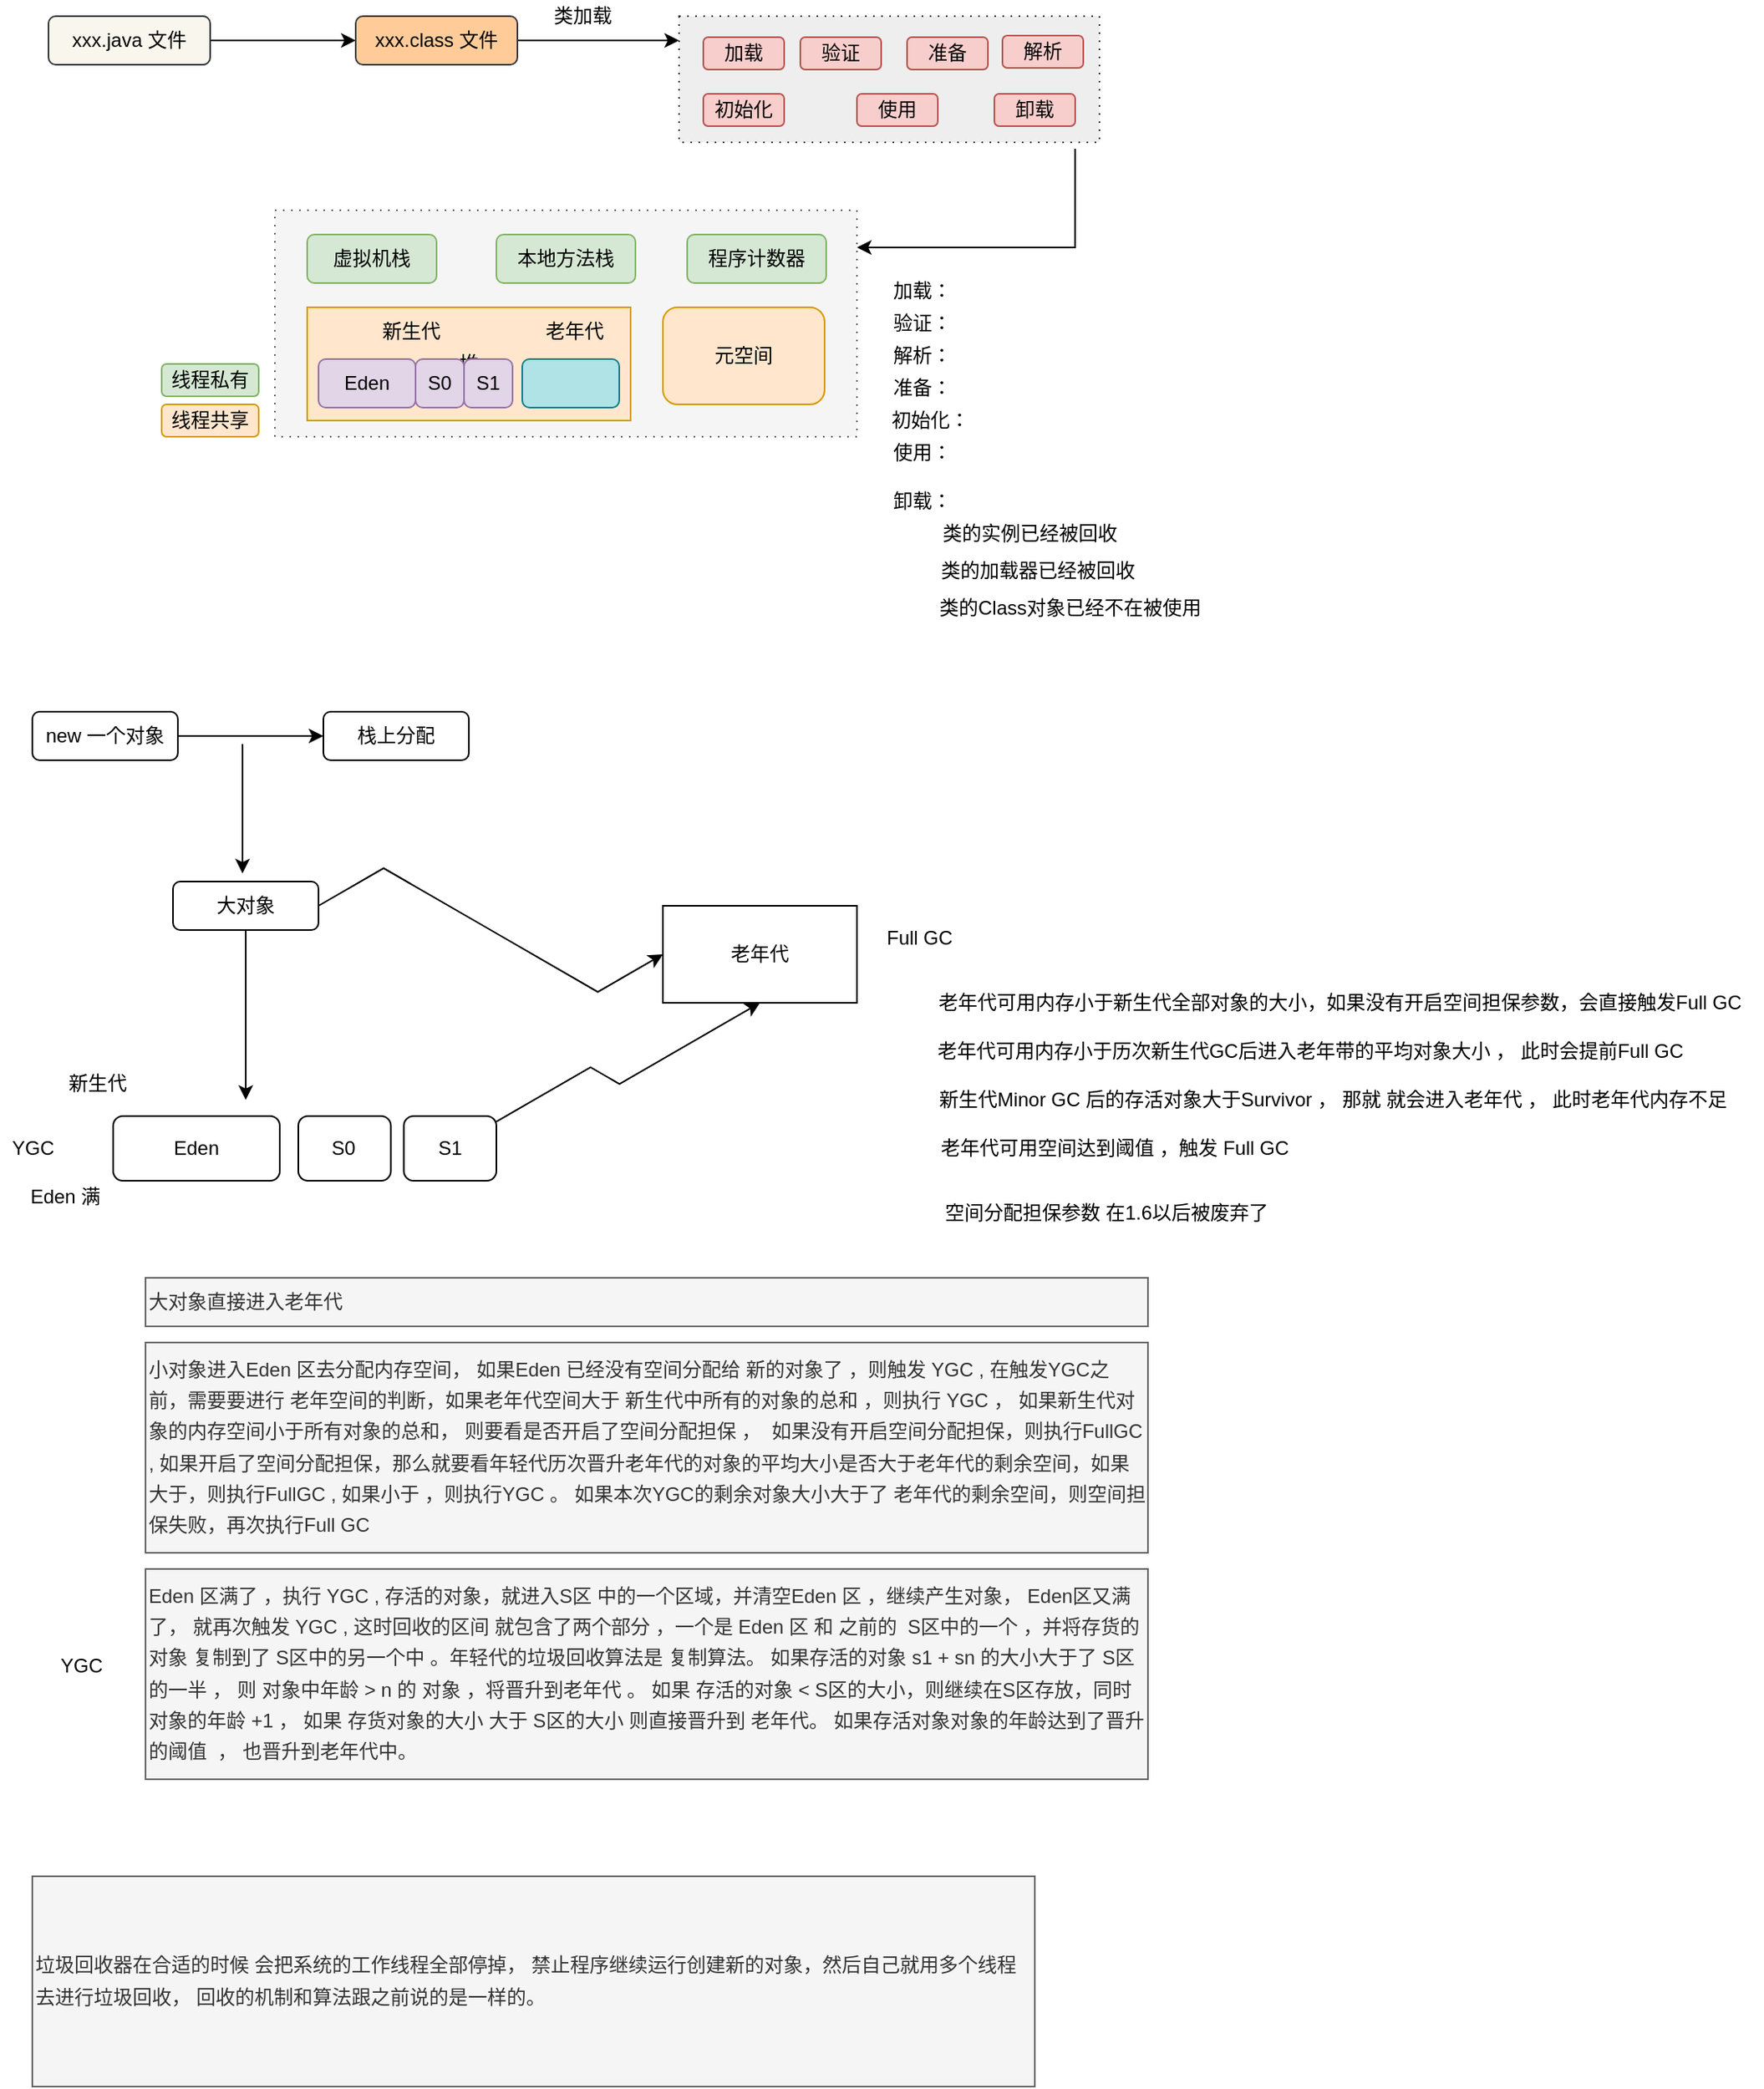 <mxfile version="14.8.3" type="github" pages="3">
  <diagram id="AmMhCL5ko8pbZrgD_9A5" name="原理知识">
    <mxGraphModel dx="866" dy="522" grid="1" gridSize="10" guides="1" tooltips="1" connect="1" arrows="1" fold="1" page="1" pageScale="1" pageWidth="827" pageHeight="1169" math="0" shadow="0">
      <root>
        <mxCell id="0" />
        <mxCell id="1" parent="0" />
        <mxCell id="PQV-pVrRZlmo7M8hPWrU-19" value="" style="rounded=0;whiteSpace=wrap;html=1;dashed=1;dashPattern=1 4;fillColor=#f5f5f5;strokeColor=#666666;fontColor=#333333;" parent="1" vertex="1">
          <mxGeometry x="190" y="170" width="360" height="140" as="geometry" />
        </mxCell>
        <mxCell id="PQV-pVrRZlmo7M8hPWrU-2" style="edgeStyle=orthogonalEdgeStyle;rounded=0;orthogonalLoop=1;jettySize=auto;html=1;exitX=1;exitY=0.5;exitDx=0;exitDy=0;" parent="1" source="PQV-pVrRZlmo7M8hPWrU-1" edge="1">
          <mxGeometry relative="1" as="geometry">
            <mxPoint x="240" y="65" as="targetPoint" />
          </mxGeometry>
        </mxCell>
        <mxCell id="PQV-pVrRZlmo7M8hPWrU-1" value="xxx.java 文件" style="rounded=1;whiteSpace=wrap;html=1;fillColor=#f9f7ed;strokeColor=#36393d;" parent="1" vertex="1">
          <mxGeometry x="50" y="50" width="100" height="30" as="geometry" />
        </mxCell>
        <mxCell id="PQV-pVrRZlmo7M8hPWrU-4" style="edgeStyle=orthogonalEdgeStyle;rounded=0;orthogonalLoop=1;jettySize=auto;html=1;" parent="1" source="PQV-pVrRZlmo7M8hPWrU-3" edge="1">
          <mxGeometry relative="1" as="geometry">
            <mxPoint x="440" y="65" as="targetPoint" />
          </mxGeometry>
        </mxCell>
        <mxCell id="PQV-pVrRZlmo7M8hPWrU-3" value="xxx.class 文件" style="rounded=1;whiteSpace=wrap;html=1;fillColor=#ffcc99;strokeColor=#36393d;" parent="1" vertex="1">
          <mxGeometry x="240" y="50" width="100" height="30" as="geometry" />
        </mxCell>
        <mxCell id="PQV-pVrRZlmo7M8hPWrU-29" style="edgeStyle=orthogonalEdgeStyle;rounded=0;orthogonalLoop=1;jettySize=auto;html=1;exitX=0.942;exitY=1.051;exitDx=0;exitDy=0;entryX=1;entryY=0.164;entryDx=0;entryDy=0;entryPerimeter=0;exitPerimeter=0;" parent="1" source="PQV-pVrRZlmo7M8hPWrU-5" target="PQV-pVrRZlmo7M8hPWrU-19" edge="1">
          <mxGeometry relative="1" as="geometry">
            <Array as="points">
              <mxPoint x="685" y="193" />
            </Array>
          </mxGeometry>
        </mxCell>
        <mxCell id="PQV-pVrRZlmo7M8hPWrU-5" value="" style="rounded=0;whiteSpace=wrap;html=1;dashed=1;dashPattern=1 4;fillColor=#eeeeee;strokeColor=#36393d;" parent="1" vertex="1">
          <mxGeometry x="440" y="50" width="260" height="78" as="geometry" />
        </mxCell>
        <mxCell id="PQV-pVrRZlmo7M8hPWrU-6" value="类加载" style="text;html=1;align=center;verticalAlign=middle;resizable=0;points=[];autosize=1;strokeColor=none;" parent="1" vertex="1">
          <mxGeometry x="355" y="40" width="50" height="20" as="geometry" />
        </mxCell>
        <mxCell id="PQV-pVrRZlmo7M8hPWrU-7" value="加载" style="rounded=1;whiteSpace=wrap;html=1;fillColor=#f8cecc;strokeColor=#b85450;" parent="1" vertex="1">
          <mxGeometry x="455" y="63" width="50" height="20" as="geometry" />
        </mxCell>
        <mxCell id="PQV-pVrRZlmo7M8hPWrU-8" value="验证" style="rounded=1;whiteSpace=wrap;html=1;fillColor=#f8cecc;strokeColor=#b85450;" parent="1" vertex="1">
          <mxGeometry x="515" y="63" width="50" height="20" as="geometry" />
        </mxCell>
        <mxCell id="PQV-pVrRZlmo7M8hPWrU-9" value="解析" style="rounded=1;whiteSpace=wrap;html=1;fillColor=#f8cecc;strokeColor=#b85450;" parent="1" vertex="1">
          <mxGeometry x="640" y="62" width="50" height="20" as="geometry" />
        </mxCell>
        <mxCell id="PQV-pVrRZlmo7M8hPWrU-10" value="准备" style="rounded=1;whiteSpace=wrap;html=1;fillColor=#f8cecc;strokeColor=#b85450;" parent="1" vertex="1">
          <mxGeometry x="581" y="63" width="50" height="20" as="geometry" />
        </mxCell>
        <mxCell id="PQV-pVrRZlmo7M8hPWrU-11" value="初始化" style="rounded=1;whiteSpace=wrap;html=1;fillColor=#f8cecc;strokeColor=#b85450;" parent="1" vertex="1">
          <mxGeometry x="455" y="98" width="50" height="20" as="geometry" />
        </mxCell>
        <mxCell id="PQV-pVrRZlmo7M8hPWrU-12" value="使用" style="rounded=1;whiteSpace=wrap;html=1;fillColor=#f8cecc;strokeColor=#b85450;" parent="1" vertex="1">
          <mxGeometry x="550" y="98" width="50" height="20" as="geometry" />
        </mxCell>
        <mxCell id="PQV-pVrRZlmo7M8hPWrU-13" value="卸载" style="rounded=1;whiteSpace=wrap;html=1;fillColor=#f8cecc;strokeColor=#b85450;" parent="1" vertex="1">
          <mxGeometry x="635" y="98" width="50" height="20" as="geometry" />
        </mxCell>
        <mxCell id="PQV-pVrRZlmo7M8hPWrU-14" value="虚拟机栈" style="rounded=1;whiteSpace=wrap;html=1;fillColor=#d5e8d4;strokeColor=#82b366;" parent="1" vertex="1">
          <mxGeometry x="210" y="185" width="80" height="30" as="geometry" />
        </mxCell>
        <mxCell id="PQV-pVrRZlmo7M8hPWrU-15" value="本地方法栈" style="rounded=1;whiteSpace=wrap;html=1;fillColor=#d5e8d4;strokeColor=#82b366;" parent="1" vertex="1">
          <mxGeometry x="327" y="185" width="86" height="30" as="geometry" />
        </mxCell>
        <mxCell id="PQV-pVrRZlmo7M8hPWrU-16" value="程序计数器" style="rounded=1;whiteSpace=wrap;html=1;fillColor=#d5e8d4;strokeColor=#82b366;" parent="1" vertex="1">
          <mxGeometry x="445" y="185" width="86" height="30" as="geometry" />
        </mxCell>
        <mxCell id="PQV-pVrRZlmo7M8hPWrU-17" value="堆" style="rounded=0;whiteSpace=wrap;html=1;fillColor=#ffe6cc;strokeColor=#d79b00;" parent="1" vertex="1">
          <mxGeometry x="210" y="230" width="200" height="70" as="geometry" />
        </mxCell>
        <mxCell id="PQV-pVrRZlmo7M8hPWrU-18" value="元空间" style="rounded=1;whiteSpace=wrap;html=1;fillColor=#ffe6cc;strokeColor=#d79b00;" parent="1" vertex="1">
          <mxGeometry x="430" y="230" width="100" height="60" as="geometry" />
        </mxCell>
        <mxCell id="PQV-pVrRZlmo7M8hPWrU-23" value="" style="group" parent="1" vertex="1" connectable="0">
          <mxGeometry x="217" y="262" width="120" height="30" as="geometry" />
        </mxCell>
        <mxCell id="PQV-pVrRZlmo7M8hPWrU-20" value="Eden" style="rounded=1;whiteSpace=wrap;html=1;fillColor=#e1d5e7;strokeColor=#9673a6;" parent="PQV-pVrRZlmo7M8hPWrU-23" vertex="1">
          <mxGeometry width="60" height="30" as="geometry" />
        </mxCell>
        <mxCell id="PQV-pVrRZlmo7M8hPWrU-21" value="S0" style="rounded=1;whiteSpace=wrap;html=1;fillColor=#e1d5e7;strokeColor=#9673a6;" parent="PQV-pVrRZlmo7M8hPWrU-23" vertex="1">
          <mxGeometry x="60" width="30" height="30" as="geometry" />
        </mxCell>
        <mxCell id="PQV-pVrRZlmo7M8hPWrU-22" value="S1" style="rounded=1;whiteSpace=wrap;html=1;fillColor=#e1d5e7;strokeColor=#9673a6;" parent="PQV-pVrRZlmo7M8hPWrU-23" vertex="1">
          <mxGeometry x="90" width="30" height="30" as="geometry" />
        </mxCell>
        <mxCell id="PQV-pVrRZlmo7M8hPWrU-24" value="" style="rounded=1;whiteSpace=wrap;html=1;fillColor=#b0e3e6;strokeColor=#0e8088;" parent="1" vertex="1">
          <mxGeometry x="343" y="262" width="60" height="30" as="geometry" />
        </mxCell>
        <mxCell id="PQV-pVrRZlmo7M8hPWrU-25" value="老年代" style="text;html=1;align=center;verticalAlign=middle;resizable=0;points=[];autosize=1;strokeColor=none;" parent="1" vertex="1">
          <mxGeometry x="350" y="235" width="50" height="20" as="geometry" />
        </mxCell>
        <mxCell id="PQV-pVrRZlmo7M8hPWrU-26" value="新生代" style="text;html=1;align=center;verticalAlign=middle;resizable=0;points=[];autosize=1;strokeColor=none;" parent="1" vertex="1">
          <mxGeometry x="249" y="235" width="50" height="20" as="geometry" />
        </mxCell>
        <mxCell id="PQV-pVrRZlmo7M8hPWrU-27" value="线程私有" style="rounded=1;whiteSpace=wrap;html=1;fillColor=#d5e8d4;strokeColor=#82b366;" parent="1" vertex="1">
          <mxGeometry x="120" y="265" width="60" height="20" as="geometry" />
        </mxCell>
        <mxCell id="PQV-pVrRZlmo7M8hPWrU-28" value="线程共享" style="rounded=1;whiteSpace=wrap;html=1;fillColor=#ffe6cc;strokeColor=#d79b00;" parent="1" vertex="1">
          <mxGeometry x="120" y="290" width="60" height="20" as="geometry" />
        </mxCell>
        <mxCell id="PQV-pVrRZlmo7M8hPWrU-31" value="加载：" style="text;html=1;align=center;verticalAlign=middle;resizable=0;points=[];autosize=1;strokeColor=none;" parent="1" vertex="1">
          <mxGeometry x="565" y="210" width="50" height="20" as="geometry" />
        </mxCell>
        <mxCell id="PQV-pVrRZlmo7M8hPWrU-32" value="验证：" style="text;html=1;align=center;verticalAlign=middle;resizable=0;points=[];autosize=1;strokeColor=none;" parent="1" vertex="1">
          <mxGeometry x="565" y="230" width="50" height="20" as="geometry" />
        </mxCell>
        <mxCell id="PQV-pVrRZlmo7M8hPWrU-33" value="解析：" style="text;html=1;align=center;verticalAlign=middle;resizable=0;points=[];autosize=1;strokeColor=none;" parent="1" vertex="1">
          <mxGeometry x="565" y="250" width="50" height="20" as="geometry" />
        </mxCell>
        <mxCell id="PQV-pVrRZlmo7M8hPWrU-34" value="准备：" style="text;html=1;align=center;verticalAlign=middle;resizable=0;points=[];autosize=1;strokeColor=none;" parent="1" vertex="1">
          <mxGeometry x="565" y="270" width="50" height="20" as="geometry" />
        </mxCell>
        <mxCell id="PQV-pVrRZlmo7M8hPWrU-35" value="初始化：" style="text;html=1;align=center;verticalAlign=middle;resizable=0;points=[];autosize=1;strokeColor=none;" parent="1" vertex="1">
          <mxGeometry x="565" y="290" width="60" height="20" as="geometry" />
        </mxCell>
        <mxCell id="PQV-pVrRZlmo7M8hPWrU-36" value="使用：" style="text;html=1;align=center;verticalAlign=middle;resizable=0;points=[];autosize=1;strokeColor=none;" parent="1" vertex="1">
          <mxGeometry x="565" y="310" width="50" height="20" as="geometry" />
        </mxCell>
        <mxCell id="PQV-pVrRZlmo7M8hPWrU-37" value="卸载：" style="text;html=1;align=center;verticalAlign=middle;resizable=0;points=[];autosize=1;strokeColor=none;" parent="1" vertex="1">
          <mxGeometry x="565" y="340" width="50" height="20" as="geometry" />
        </mxCell>
        <mxCell id="PQV-pVrRZlmo7M8hPWrU-38" value="类的实例已经被回收" style="text;html=1;align=center;verticalAlign=middle;whiteSpace=wrap;rounded=0;strokeWidth=0;" parent="1" vertex="1">
          <mxGeometry x="597" y="360" width="120" height="20" as="geometry" />
        </mxCell>
        <mxCell id="PQV-pVrRZlmo7M8hPWrU-39" value="类的加载器已经被回收" style="text;html=1;align=center;verticalAlign=middle;whiteSpace=wrap;rounded=0;strokeWidth=0;" parent="1" vertex="1">
          <mxGeometry x="597" y="383" width="130" height="20" as="geometry" />
        </mxCell>
        <mxCell id="PQV-pVrRZlmo7M8hPWrU-40" value="类的Class对象已经不在被使用" style="text;html=1;align=center;verticalAlign=middle;whiteSpace=wrap;rounded=0;strokeWidth=0;" parent="1" vertex="1">
          <mxGeometry x="597" y="406" width="170" height="20" as="geometry" />
        </mxCell>
        <mxCell id="M2nbLfg0sGjswrngjmOb-2" style="edgeStyle=orthogonalEdgeStyle;rounded=0;orthogonalLoop=1;jettySize=auto;html=1;exitX=1;exitY=0.5;exitDx=0;exitDy=0;" parent="1" source="M2nbLfg0sGjswrngjmOb-1" edge="1">
          <mxGeometry relative="1" as="geometry">
            <mxPoint x="220" y="495" as="targetPoint" />
          </mxGeometry>
        </mxCell>
        <mxCell id="M2nbLfg0sGjswrngjmOb-1" value="new 一个对象" style="rounded=1;whiteSpace=wrap;html=1;" parent="1" vertex="1">
          <mxGeometry x="40" y="480" width="90" height="30" as="geometry" />
        </mxCell>
        <mxCell id="M2nbLfg0sGjswrngjmOb-4" value="栈上分配" style="rounded=1;whiteSpace=wrap;html=1;" parent="1" vertex="1">
          <mxGeometry x="220" y="480" width="90" height="30" as="geometry" />
        </mxCell>
        <mxCell id="M2nbLfg0sGjswrngjmOb-5" value="" style="endArrow=classic;html=1;" parent="1" edge="1">
          <mxGeometry width="50" height="50" relative="1" as="geometry">
            <mxPoint x="170" y="500" as="sourcePoint" />
            <mxPoint x="170" y="580" as="targetPoint" />
          </mxGeometry>
        </mxCell>
        <mxCell id="M2nbLfg0sGjswrngjmOb-8" style="edgeStyle=orthogonalEdgeStyle;rounded=0;orthogonalLoop=1;jettySize=auto;html=1;exitX=0.5;exitY=1;exitDx=0;exitDy=0;" parent="1" source="M2nbLfg0sGjswrngjmOb-6" edge="1">
          <mxGeometry relative="1" as="geometry">
            <mxPoint x="172" y="720" as="targetPoint" />
          </mxGeometry>
        </mxCell>
        <mxCell id="M2nbLfg0sGjswrngjmOb-15" style="edgeStyle=isometricEdgeStyle;rounded=0;orthogonalLoop=1;jettySize=auto;html=1;exitX=1;exitY=0.5;exitDx=0;exitDy=0;entryX=0;entryY=0.5;entryDx=0;entryDy=0;" parent="1" source="M2nbLfg0sGjswrngjmOb-6" target="M2nbLfg0sGjswrngjmOb-7" edge="1">
          <mxGeometry relative="1" as="geometry" />
        </mxCell>
        <mxCell id="M2nbLfg0sGjswrngjmOb-6" value="大对象" style="rounded=1;whiteSpace=wrap;html=1;" parent="1" vertex="1">
          <mxGeometry x="127" y="585" width="90" height="30" as="geometry" />
        </mxCell>
        <mxCell id="M2nbLfg0sGjswrngjmOb-7" value="老年代" style="rounded=0;whiteSpace=wrap;html=1;" parent="1" vertex="1">
          <mxGeometry x="430" y="600" width="120" height="60" as="geometry" />
        </mxCell>
        <mxCell id="M2nbLfg0sGjswrngjmOb-10" value="新生代" style="text;html=1;align=center;verticalAlign=middle;resizable=0;points=[];autosize=1;strokeColor=none;" parent="1" vertex="1">
          <mxGeometry x="55" y="700" width="50" height="20" as="geometry" />
        </mxCell>
        <mxCell id="M2nbLfg0sGjswrngjmOb-13" value="大对象直接进入老年代" style="text;html=1;strokeColor=#666666;fillColor=#f5f5f5;align=left;verticalAlign=middle;whiteSpace=wrap;rounded=0;fontColor=#333333;" parent="1" vertex="1">
          <mxGeometry x="110" y="830" width="620" height="30" as="geometry" />
        </mxCell>
        <mxCell id="M2nbLfg0sGjswrngjmOb-14" value="&lt;p style=&quot;line-height: 160%&quot;&gt;小对象进入Eden 区去分配内存空间， 如果Eden 已经没有空间分配给 新的对象了 ，则触发 YGC , 在触发YGC之前，需要要进行 老年空间的判断，如果老年代空间大于 新生代中所有的对象的总和 ，则执行 YGC ， 如果新生代对象的内存空间小于所有对象的总和， 则要看是否开启了空间分配担保 ，&amp;nbsp; 如果没有开启空间分配担保，则执行FullGC , 如果开启了空间分配担保，那么就要看年轻代历次晋升老年代的对象的平均大小是否大于老年代的剩余空间，如果大于，则执行FullGC , 如果小于 ，则执行YGC 。 如果本次YGC的剩余对象大小大于了 老年代的剩余空间，则空间担保失败，再次执行Full GC&amp;nbsp;&lt;/p&gt;" style="text;html=1;strokeColor=#666666;fillColor=#f5f5f5;align=left;verticalAlign=middle;whiteSpace=wrap;rounded=0;fontColor=#333333;" parent="1" vertex="1">
          <mxGeometry x="110" y="870" width="620" height="130" as="geometry" />
        </mxCell>
        <mxCell id="M2nbLfg0sGjswrngjmOb-16" value="" style="group" parent="1" vertex="1" connectable="0">
          <mxGeometry x="90" y="730" width="237" height="40" as="geometry" />
        </mxCell>
        <mxCell id="M2nbLfg0sGjswrngjmOb-9" value="Eden" style="rounded=1;whiteSpace=wrap;html=1;" parent="M2nbLfg0sGjswrngjmOb-16" vertex="1">
          <mxGeometry width="103.043" height="40" as="geometry" />
        </mxCell>
        <mxCell id="M2nbLfg0sGjswrngjmOb-11" value="S0" style="rounded=1;whiteSpace=wrap;html=1;" parent="M2nbLfg0sGjswrngjmOb-16" vertex="1">
          <mxGeometry x="114.493" width="57.246" height="40" as="geometry" />
        </mxCell>
        <mxCell id="M2nbLfg0sGjswrngjmOb-12" value="S1" style="rounded=1;whiteSpace=wrap;html=1;" parent="M2nbLfg0sGjswrngjmOb-16" vertex="1">
          <mxGeometry x="179.754" width="57.246" height="40" as="geometry" />
        </mxCell>
        <mxCell id="M2nbLfg0sGjswrngjmOb-17" style="edgeStyle=isometricEdgeStyle;rounded=0;orthogonalLoop=1;jettySize=auto;html=1;entryX=0.5;entryY=1;entryDx=0;entryDy=0;" parent="1" source="M2nbLfg0sGjswrngjmOb-12" target="M2nbLfg0sGjswrngjmOb-7" edge="1">
          <mxGeometry relative="1" as="geometry" />
        </mxCell>
        <mxCell id="M2nbLfg0sGjswrngjmOb-18" value="&lt;p style=&quot;line-height: 160%&quot;&gt;Eden 区满了 ，执行 YGC , 存活的对象，就进入S区 中的一个区域，并清空Eden 区 ，继续产生对象， Eden区又满了， 就再次触发 YGC , 这时回收的区间 就包含了两个部分 ，一个是 Eden 区 和 之前的&amp;nbsp; S区中的一个 ，并将存货的对象 复制到了 S区中的另一个中 。年轻代的垃圾回收算法是 复制算法。 如果存活的对象 s1 + sn 的大小大于了 S区的一半 ， 则 对象中年龄 &amp;gt; n 的 对象 ，将晋升到老年代 。 如果 存活的对象 &amp;lt; S区的大小，则继续在S区存放，同时对象的年龄 +1 ， 如果 存货对象的大小 大于 S区的大小 则直接晋升到 老年代。 如果存活对象对象的年龄达到了晋升的阈值&amp;nbsp; ， 也晋升到老年代中。&lt;/p&gt;" style="text;html=1;strokeColor=#666666;fillColor=#f5f5f5;align=left;verticalAlign=middle;whiteSpace=wrap;rounded=0;fontColor=#333333;" parent="1" vertex="1">
          <mxGeometry x="110" y="1010" width="620" height="130" as="geometry" />
        </mxCell>
        <mxCell id="M2nbLfg0sGjswrngjmOb-19" value="YGC" style="text;html=1;align=center;verticalAlign=middle;resizable=0;points=[];autosize=1;strokeColor=none;" parent="1" vertex="1">
          <mxGeometry x="50" y="1060" width="40" height="20" as="geometry" />
        </mxCell>
        <mxCell id="M2nbLfg0sGjswrngjmOb-35" value="Full GC&amp;nbsp;" style="text;html=1;align=center;verticalAlign=middle;resizable=0;points=[];autosize=1;strokeColor=none;" parent="1" vertex="1">
          <mxGeometry x="560" y="610" width="60" height="20" as="geometry" />
        </mxCell>
        <mxCell id="M2nbLfg0sGjswrngjmOb-38" value="YGC" style="text;html=1;align=center;verticalAlign=middle;resizable=0;points=[];autosize=1;strokeColor=none;" parent="1" vertex="1">
          <mxGeometry x="20" y="740" width="40" height="20" as="geometry" />
        </mxCell>
        <mxCell id="M2nbLfg0sGjswrngjmOb-39" value="Eden 满" style="text;html=1;align=center;verticalAlign=middle;resizable=0;points=[];autosize=1;strokeColor=none;" parent="1" vertex="1">
          <mxGeometry x="30" y="770" width="60" height="20" as="geometry" />
        </mxCell>
        <mxCell id="6ygN8N_-m9w5AlkQJ7bZ-1" value="&lt;p style=&quot;line-height: 160%&quot;&gt;垃圾回收器在合适的时候 会把系统的工作线程全部停掉， 禁止程序继续运行创建新的对象，然后自己就用多个线程去进行垃圾回收， 回收的机制和算法跟之前说的是一样的。&lt;/p&gt;" style="text;html=1;strokeColor=#666666;fillColor=#f5f5f5;align=left;verticalAlign=middle;whiteSpace=wrap;rounded=0;fontColor=#333333;" parent="1" vertex="1">
          <mxGeometry x="40" y="1200" width="620" height="130" as="geometry" />
        </mxCell>
        <mxCell id="QQJCR0-cmzw8u14hlUtk-1" value="老年代可用内存小于新生代全部对象的大小，如果没有开启空间担保参数，会直接触发Full GC&amp;nbsp;" style="text;html=1;align=center;verticalAlign=middle;resizable=0;points=[];autosize=1;strokeColor=none;" parent="1" vertex="1">
          <mxGeometry x="590" y="650" width="520" height="20" as="geometry" />
        </mxCell>
        <mxCell id="QQJCR0-cmzw8u14hlUtk-2" value="老年代可用内存小于历次新生代GC后进入老年带的平均对象大小 ， 此时会提前Full GC" style="text;html=1;align=center;verticalAlign=middle;resizable=0;points=[];autosize=1;strokeColor=none;" parent="1" vertex="1">
          <mxGeometry x="590" y="680" width="480" height="20" as="geometry" />
        </mxCell>
        <mxCell id="QQJCR0-cmzw8u14hlUtk-3" value="新生代Minor GC 后的存活对象大于Survivor ， 那就 就会进入老年代 ， 此时老年代内存不足" style="text;html=1;align=center;verticalAlign=middle;resizable=0;points=[];autosize=1;strokeColor=none;" parent="1" vertex="1">
          <mxGeometry x="594" y="710" width="500" height="20" as="geometry" />
        </mxCell>
        <mxCell id="QQJCR0-cmzw8u14hlUtk-4" value="老年代可用空间达到阈值 ，触发 Full GC" style="text;html=1;align=center;verticalAlign=middle;resizable=0;points=[];autosize=1;strokeColor=none;" parent="1" vertex="1">
          <mxGeometry x="594" y="740" width="230" height="20" as="geometry" />
        </mxCell>
        <mxCell id="xaewUkdE2cHyr1QLKa09-1" value="空间分配担保参数 在1.6以后被废弃了" style="text;html=1;align=center;verticalAlign=middle;resizable=0;points=[];autosize=1;strokeColor=none;" parent="1" vertex="1">
          <mxGeometry x="594" y="780" width="220" height="20" as="geometry" />
        </mxCell>
      </root>
    </mxGraphModel>
  </diagram>
  <diagram id="GTvnA2pV-J6S61azsthF" name="案例实战">
    <mxGraphModel dx="866" dy="522" grid="1" gridSize="10" guides="1" tooltips="1" connect="1" arrows="1" fold="1" page="1" pageScale="1" pageWidth="827" pageHeight="1169" math="0" shadow="0">
      <root>
        <mxCell id="xPJ-MtGCqqJg5Sht0kI_-0" />
        <mxCell id="xPJ-MtGCqqJg5Sht0kI_-1" parent="xPJ-MtGCqqJg5Sht0kI_-0" />
        <mxCell id="xPJ-MtGCqqJg5Sht0kI_-2" value="案例一&amp;nbsp; 如何设置JVM 的大小" style="text;html=1;strokeColor=none;fillColor=none;align=center;verticalAlign=middle;whiteSpace=wrap;rounded=0;" parent="xPJ-MtGCqqJg5Sht0kI_-1" vertex="1">
          <mxGeometry x="10" y="20" width="180" height="30" as="geometry" />
        </mxCell>
        <mxCell id="C6P3SjpcWK7-gGgYil6Q-0" value="案例二&amp;nbsp; parnew + cm 如何只保证只做GC ， jvm参数如何配置" style="text;html=1;strokeColor=none;fillColor=none;align=center;verticalAlign=middle;whiteSpace=wrap;rounded=0;" parent="xPJ-MtGCqqJg5Sht0kI_-1" vertex="1">
          <mxGeometry x="10" y="150" width="360" height="30" as="geometry" />
        </mxCell>
        <mxCell id="Y948UpY1b7KxUsBmQDTY-0" value="案例三&amp;nbsp; 如何优化新生代 老年代 Eden Survivor 各个内存区域的大小 接着在尽量优化参数 避免新生代对象进入老年代 尽量让对象留在新生代里被回收掉" style="text;html=1;align=center;verticalAlign=middle;resizable=0;points=[];autosize=1;strokeColor=none;" parent="xPJ-MtGCqqJg5Sht0kI_-1" vertex="1">
          <mxGeometry x="7" y="300" width="810" height="20" as="geometry" />
        </mxCell>
        <mxCell id="Y948UpY1b7KxUsBmQDTY-1" value="每秒钟 300 * 20 * 10 = 60mb 的 内存开销 ， 但是一秒后， 可以认为 60mb 的对象就是垃圾了。&lt;br&gt;4核 8G 的机器，那么给 JVM 的内存一般到 4G ， 堆内存 给 3G ， 新生代可以给到 1.5G ， 老年代给 1.5 G&amp;nbsp; 栈内存给 1M&amp;nbsp;&amp;nbsp;" style="text;html=1;align=left;verticalAlign=middle;resizable=0;points=[];autosize=1;strokeColor=none;" parent="xPJ-MtGCqqJg5Sht0kI_-1" vertex="1">
          <mxGeometry x="20" y="355" width="660" height="30" as="geometry" />
        </mxCell>
        <mxCell id="3sARBMo55DoO3OsmveG--0" value="-Xms 3G -Xmx 3G -Xmn1.5G -Xss 1M -XX:MetaSpaceSize=256M -XX:MaxTenuringThreshold =5 -XX:PretenureSizeThreshold = 1M" style="text;html=1;align=center;verticalAlign=middle;resizable=0;points=[];autosize=1;strokeColor=none;" parent="xPJ-MtGCqqJg5Sht0kI_-1" vertex="1">
          <mxGeometry x="10" y="420" width="720" height="20" as="geometry" />
        </mxCell>
        <mxCell id="3sARBMo55DoO3OsmveG--1" value="新生代1.5G的内存 ，大概需要25秒 就会占满。 Eden 区大约 1.2 G ， 每次回收大约 100M的 对象 ，S区 150M ， 即使Minor GC后的对象少于 150M ， &lt;br&gt;但是即使是100MB的对象进入Survivor，因为这是一批同龄的对象，直接超过Survivor区空间的50% ， 此时也可能导致对象进入老年代" style="text;html=1;align=left;verticalAlign=middle;resizable=0;points=[];autosize=1;strokeColor=none;" parent="xPJ-MtGCqqJg5Sht0kI_-1" vertex="1">
          <mxGeometry x="4" y="470" width="820" height="30" as="geometry" />
        </mxCell>
        <mxCell id="3sARBMo55DoO3OsmveG--3" value="优化点：" style="text;html=1;align=center;verticalAlign=middle;resizable=0;points=[];autosize=1;strokeColor=none;" parent="xPJ-MtGCqqJg5Sht0kI_-1" vertex="1">
          <mxGeometry x="10" y="540" width="60" height="20" as="geometry" />
        </mxCell>
        <mxCell id="3sARBMo55DoO3OsmveG--4" value="尽量让每次Minor GC 后的对象都留在S区 ，不要进入老年代" style="text;html=1;align=center;verticalAlign=middle;resizable=0;points=[];autosize=1;strokeColor=none;" parent="xPJ-MtGCqqJg5Sht0kI_-1" vertex="1">
          <mxGeometry x="43" y="575" width="330" height="20" as="geometry" />
        </mxCell>
        <mxCell id="3sARBMo55DoO3OsmveG--5" value="新生代对象躲过多少次垃圾回收后进入来老年代&amp;nbsp; - XX：MaxTenuringThreshold" style="text;html=1;strokeColor=none;fillColor=none;align=center;verticalAlign=middle;whiteSpace=wrap;rounded=0;" parent="xPJ-MtGCqqJg5Sht0kI_-1" vertex="1">
          <mxGeometry x="20" y="630" width="447" height="40" as="geometry" />
        </mxCell>
        <mxCell id="3sARBMo55DoO3OsmveG--6" value="别忘了指定垃圾收集器" style="text;html=1;align=center;verticalAlign=middle;resizable=0;points=[];autosize=1;strokeColor=none;" parent="xPJ-MtGCqqJg5Sht0kI_-1" vertex="1">
          <mxGeometry x="20" y="700" width="140" height="20" as="geometry" />
        </mxCell>
        <mxCell id="3sARBMo55DoO3OsmveG--7" value="-XX:+UseParNewGC -XX:+UseConcMarkSweepGC" style="text;html=1;align=center;verticalAlign=middle;resizable=0;points=[];autosize=1;strokeColor=none;" parent="xPJ-MtGCqqJg5Sht0kI_-1" vertex="1">
          <mxGeometry x="45" y="740" width="290" height="20" as="geometry" />
        </mxCell>
        <mxCell id="eLd5B8Xswmp5G706e9Uw-0" value="设置阈值" style="text;html=1;align=center;verticalAlign=middle;resizable=0;points=[];autosize=1;strokeColor=none;" parent="xPJ-MtGCqqJg5Sht0kI_-1" vertex="1">
          <mxGeometry x="20" y="780" width="60" height="20" as="geometry" />
        </mxCell>
        <mxCell id="eLd5B8Xswmp5G706e9Uw-1" value="-XX:CMSInitiatingOccupancyFaction=92" style="text;html=1;align=center;verticalAlign=middle;resizable=0;points=[];autosize=1;strokeColor=none;" parent="xPJ-MtGCqqJg5Sht0kI_-1" vertex="1">
          <mxGeometry x="45" y="820" width="230" height="20" as="geometry" />
        </mxCell>
        <mxCell id="eLd5B8Xswmp5G706e9Uw-2" value="&lt;span style=&quot;color: rgb(0 , 0 , 0) ; font-family: &amp;#34;helvetica&amp;#34; ; font-size: 12px ; font-style: normal ; font-weight: 400 ; letter-spacing: normal ; text-align: center ; text-indent: 0px ; text-transform: none ; word-spacing: 0px ; background-color: rgb(248 , 249 , 250) ; display: inline ; float: none&quot;&gt;-Xms 3G -Xmx 3G -Xmn1.5G -Xss 1M -XX:MetaSpaceSize=256M -XX:MaxTenuringThreshold =5 -XX:PretenureSizeThreshold = 1M&amp;nbsp;&lt;br&gt;&lt;/span&gt;&lt;span style=&quot;text-align: center&quot;&gt;-XX:+UseParNewGC -XX:+UseConcMarkSweepGC&amp;nbsp;&amp;nbsp;&lt;/span&gt;&lt;span style=&quot;text-align: center&quot;&gt;-XX:CMSInitiatingOccupancyFaction=92 -XX:UseCMSCompactAtFullCollection&lt;br&gt;-XX:CMSFullGCsBeforeCompaction=0&lt;br&gt;&lt;/span&gt;" style="text;whiteSpace=wrap;html=1;" parent="xPJ-MtGCqqJg5Sht0kI_-1" vertex="1">
          <mxGeometry x="43" y="880" width="717" height="70" as="geometry" />
        </mxCell>
      </root>
    </mxGraphModel>
  </diagram>
  <diagram id="__VSMCPXQtOVtfrFC9ZD" name="垃圾回收器">
    <mxGraphModel dx="866" dy="522" grid="1" gridSize="10" guides="1" tooltips="1" connect="1" arrows="1" fold="1" page="1" pageScale="1" pageWidth="827" pageHeight="1169" math="0" shadow="0">
      <root>
        <mxCell id="X8RXfIPzIWcjq-vioxmE-0" />
        <mxCell id="X8RXfIPzIWcjq-vioxmE-1" parent="X8RXfIPzIWcjq-vioxmE-0" />
        <mxCell id="X8RXfIPzIWcjq-vioxmE-2" value="ParNew + CMS 的痛点" style="text;html=1;align=center;verticalAlign=middle;resizable=0;points=[];autosize=1;strokeColor=#b85450;fillColor=#f8cecc;" vertex="1" parent="X8RXfIPzIWcjq-vioxmE-1">
          <mxGeometry x="40" y="40" width="140" height="20" as="geometry" />
        </mxCell>
        <mxCell id="X8RXfIPzIWcjq-vioxmE-3" value="Stop The World&amp;nbsp; , 之后的优化都是朝着 Stop&amp;nbsp; the world 的目标去做的" style="text;html=1;align=center;verticalAlign=middle;resizable=0;points=[];autosize=1;strokeColor=none;" vertex="1" parent="X8RXfIPzIWcjq-vioxmE-1">
          <mxGeometry x="80" y="80" width="380" height="20" as="geometry" />
        </mxCell>
        <mxCell id="X8RXfIPzIWcjq-vioxmE-4" value="G1 垃圾回收器" style="text;html=1;align=center;verticalAlign=middle;resizable=0;points=[];autosize=1;strokeColor=#b85450;fillColor=#f8cecc;" vertex="1" parent="X8RXfIPzIWcjq-vioxmE-1">
          <mxGeometry x="40" y="130" width="90" height="20" as="geometry" />
        </mxCell>
        <mxCell id="X8RXfIPzIWcjq-vioxmE-5" value="最大的特点 就是把 java堆内存拆分成了 多个大小相等的 region , 新生代和老年代成为了逻辑上的概念 ， 最大的特点就是设置一个垃圾回收的预期停顿时间。" style="text;html=1;strokeColor=none;fillColor=none;align=left;verticalAlign=middle;whiteSpace=wrap;rounded=0;" vertex="1" parent="X8RXfIPzIWcjq-vioxmE-1">
          <mxGeometry x="80" y="180" width="710" height="30" as="geometry" />
        </mxCell>
        <mxCell id="X8RXfIPzIWcjq-vioxmE-6" value="每个Region 可能属于新生代 也可能属于老年代" style="text;html=1;strokeColor=none;fillColor=none;align=left;verticalAlign=middle;whiteSpace=wrap;rounded=0;" vertex="1" parent="X8RXfIPzIWcjq-vioxmE-1">
          <mxGeometry x="80" y="230" width="710" height="30" as="geometry" />
        </mxCell>
        <mxCell id="X8RXfIPzIWcjq-vioxmE-7" value="刚开始的时候 ，新生代对堆内存的占比是 5% ， 最多不超过 60%" style="text;html=1;strokeColor=none;fillColor=none;align=left;verticalAlign=middle;whiteSpace=wrap;rounded=0;" vertex="1" parent="X8RXfIPzIWcjq-vioxmE-1">
          <mxGeometry x="80" y="290" width="710" height="30" as="geometry" />
        </mxCell>
        <mxCell id="X8RXfIPzIWcjq-vioxmE-8" value="-XX:MaxGCPauseMills&amp;nbsp; 参数设定 默认&amp;nbsp; 200ms&amp;nbsp;" style="text;html=1;strokeColor=none;fillColor=none;align=left;verticalAlign=middle;whiteSpace=wrap;rounded=0;" vertex="1" parent="X8RXfIPzIWcjq-vioxmE-1">
          <mxGeometry x="80" y="330" width="710" height="30" as="geometry" />
        </mxCell>
        <mxCell id="X8RXfIPzIWcjq-vioxmE-9" value="在 G1 中 ，大对象的判定规则就是一个大对象超过了一个Region大小的50% ， 比如按照上面算的 ，每个Region 是2Mb ， 只要一个大对象超过了 1Mb , 就会被放入大对象专门的Regiion中，如果一个对象太大， 可能会横跨多个Region来存放" style="text;html=1;strokeColor=none;fillColor=none;align=left;verticalAlign=middle;whiteSpace=wrap;rounded=0;" vertex="1" parent="X8RXfIPzIWcjq-vioxmE-1">
          <mxGeometry x="80" y="370" width="710" height="30" as="geometry" />
        </mxCell>
        <mxCell id="X8RXfIPzIWcjq-vioxmE-12" style="edgeStyle=orthogonalEdgeStyle;rounded=0;orthogonalLoop=1;jettySize=auto;html=1;exitX=1;exitY=0.5;exitDx=0;exitDy=0;" edge="1" parent="X8RXfIPzIWcjq-vioxmE-1" source="X8RXfIPzIWcjq-vioxmE-10">
          <mxGeometry relative="1" as="geometry">
            <mxPoint x="290" y="485" as="targetPoint" />
          </mxGeometry>
        </mxCell>
        <mxCell id="X8RXfIPzIWcjq-vioxmE-10" value="初始标记" style="rounded=1;whiteSpace=wrap;html=1;align=center;" vertex="1" parent="X8RXfIPzIWcjq-vioxmE-1">
          <mxGeometry x="80" y="470" width="80" height="30" as="geometry" />
        </mxCell>
        <mxCell id="X8RXfIPzIWcjq-vioxmE-11" value="STW - 标记GC Roots 对象" style="text;html=1;align=center;verticalAlign=middle;resizable=0;points=[];autosize=1;strokeColor=none;" vertex="1" parent="X8RXfIPzIWcjq-vioxmE-1">
          <mxGeometry x="50" y="520" width="160" height="20" as="geometry" />
        </mxCell>
        <mxCell id="X8RXfIPzIWcjq-vioxmE-15" style="edgeStyle=orthogonalEdgeStyle;rounded=0;orthogonalLoop=1;jettySize=auto;html=1;exitX=1;exitY=0.25;exitDx=0;exitDy=0;" edge="1" parent="X8RXfIPzIWcjq-vioxmE-1" source="X8RXfIPzIWcjq-vioxmE-13">
          <mxGeometry relative="1" as="geometry">
            <mxPoint x="460" y="478" as="targetPoint" />
          </mxGeometry>
        </mxCell>
        <mxCell id="X8RXfIPzIWcjq-vioxmE-13" value="并发标记" style="rounded=1;whiteSpace=wrap;html=1;align=center;" vertex="1" parent="X8RXfIPzIWcjq-vioxmE-1">
          <mxGeometry x="290" y="470" width="80" height="30" as="geometry" />
        </mxCell>
        <mxCell id="X8RXfIPzIWcjq-vioxmE-14" value="GC Roots 追踪" style="text;html=1;align=center;verticalAlign=middle;resizable=0;points=[];autosize=1;strokeColor=none;" vertex="1" parent="X8RXfIPzIWcjq-vioxmE-1">
          <mxGeometry x="280" y="510" width="100" height="20" as="geometry" />
        </mxCell>
        <mxCell id="X8RXfIPzIWcjq-vioxmE-18" style="edgeStyle=orthogonalEdgeStyle;rounded=0;orthogonalLoop=1;jettySize=auto;html=1;exitX=1;exitY=0.75;exitDx=0;exitDy=0;entryX=0;entryY=0.5;entryDx=0;entryDy=0;" edge="1" parent="X8RXfIPzIWcjq-vioxmE-1" source="X8RXfIPzIWcjq-vioxmE-16" target="X8RXfIPzIWcjq-vioxmE-17">
          <mxGeometry relative="1" as="geometry" />
        </mxCell>
        <mxCell id="X8RXfIPzIWcjq-vioxmE-16" value="最终标记" style="rounded=1;whiteSpace=wrap;html=1;align=center;" vertex="1" parent="X8RXfIPzIWcjq-vioxmE-1">
          <mxGeometry x="460" y="460" width="80" height="30" as="geometry" />
        </mxCell>
        <mxCell id="X8RXfIPzIWcjq-vioxmE-17" value="混合回收" style="rounded=1;whiteSpace=wrap;html=1;align=center;" vertex="1" parent="X8RXfIPzIWcjq-vioxmE-1">
          <mxGeometry x="620" y="467" width="80" height="30" as="geometry" />
        </mxCell>
      </root>
    </mxGraphModel>
  </diagram>
</mxfile>
